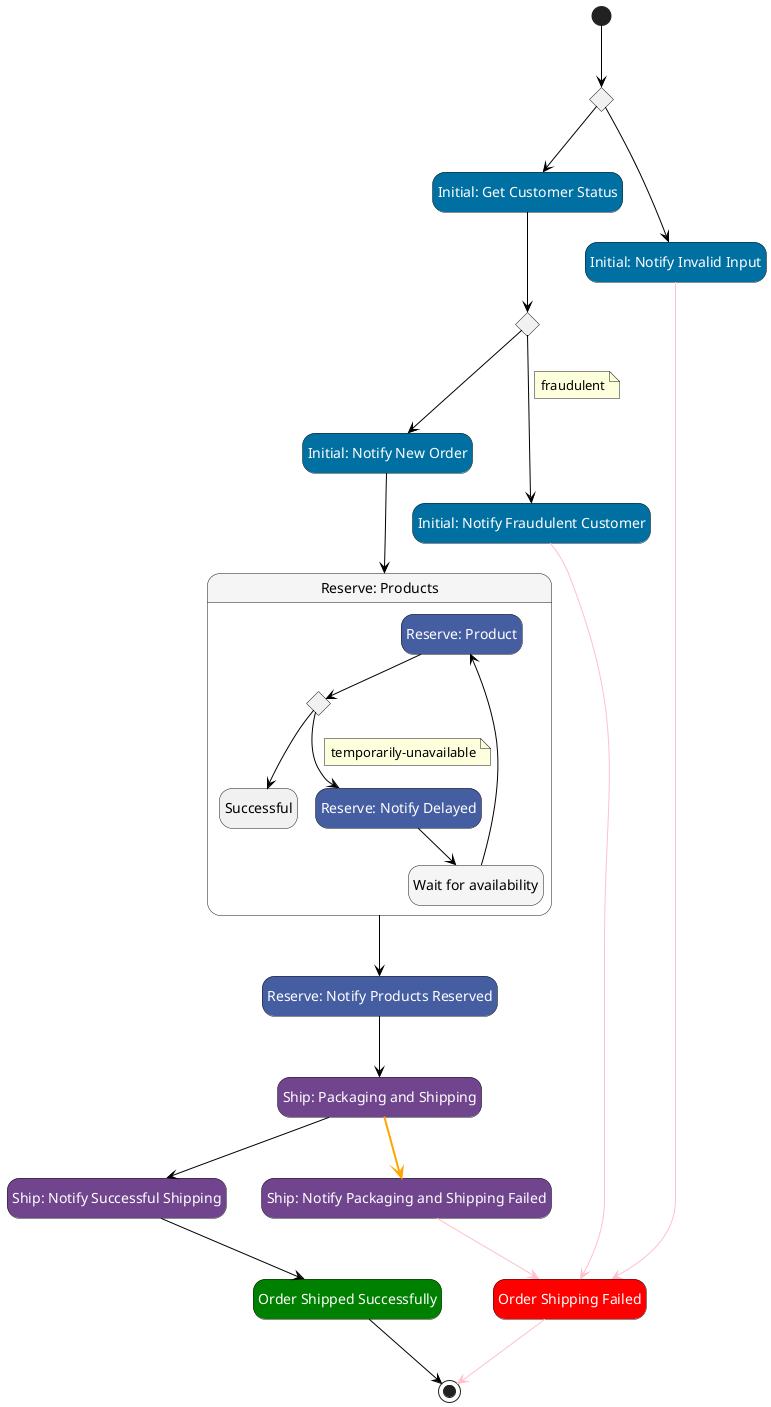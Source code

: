 @startuml
hide empty description
skinparam ArrowColor #black
skinparam state {

    BackgroundColor<<Choice>> #whitesmoke
    FontColor<<Choice>> automatic

    BackgroundColor<<aslFail>> #red
    FontColor<<aslFail>> automatic

    BackgroundColor<<aslMap>> #whitesmoke

    BackgroundColor<<aslSucceed>> #green
    FontColor<<aslSucceed>> automatic

    BackgroundColor<<aslTask>> #lightblue
    FontColor<<aslTask>> automatic

    BackgroundColor<<aslWait>> #whitesmoke
    FontColor<<aslWait>> automatic
    BackgroundColor<<Compensate>> #orange
    FontColor<<CustomStyle0>> automatic
    BackgroundColor<<CustomStyle0>> #0070a3
    FontColor<<CustomStyle1>> automatic
    BackgroundColor<<CustomStyle1>> #455ea1
    FontColor<<CustomStyle2>> automatic
    BackgroundColor<<CustomStyle2>> #70458d
}
state "Initial: Validate Input" as state1<<Choice>>
state "Initial: Get Customer Status" as state2<<CustomStyle0>>
state "Do Fraud Check" as state3<<Choice>>
state "Initial: Notify New Order" as state4<<CustomStyle0>>
state "Reserve: Products" as state5<<aslMap>> {
state "Reserve: Product" as state14<<CustomStyle1>>
state "Choice" as state15<<Choice>>
state "Successful" as state16<<aslSucceedLocal>>
state "Reserve: Notify Delayed" as state17<<CustomStyle1>>
state "Wait for availability" as state18<<aslWait>>
}
state "Reserve: Notify Products Reserved" as state6<<CustomStyle1>>
state "Ship: Packaging and Shipping" as state7<<CustomStyle2>>
state "Ship: Notify Successful Shipping" as state8<<CustomStyle2>>
state "Ship: Notify Packaging and Shipping Failed" as state9<<CustomStyle2>>
state "Initial: Notify Fraudulent Customer" as state10<<CustomStyle0>>
state "Order Shipping Failed" as state11<<aslFail>>
state "Order Shipped Successfully" as state12<<aslSucceed>>
state "Initial: Notify Invalid Input" as state13<<CustomStyle0>>
[*] --> state1
state1 --> state13
state1 --> state2
state2 --> state3
state3 --> state10
note on link
fraudulent
end note
state3 --> state4
state4 --> state5
state5 --> state6
state6 --> state7
state7 --> state8
state7 -[bold,#orange]-> state9
state8 --> state12
state9 -[#pink]-> state11
state10 -[#pink]-> state11
state11 -[#pink]-> [*]
state12 --> [*]
state13 -[#pink]-> state11
state14 --> state15
state15 --> state17
note on link
temporarily-unavailable
end note
state15 --> state16
state17 --> state18
state18 --> state14
@enduml
